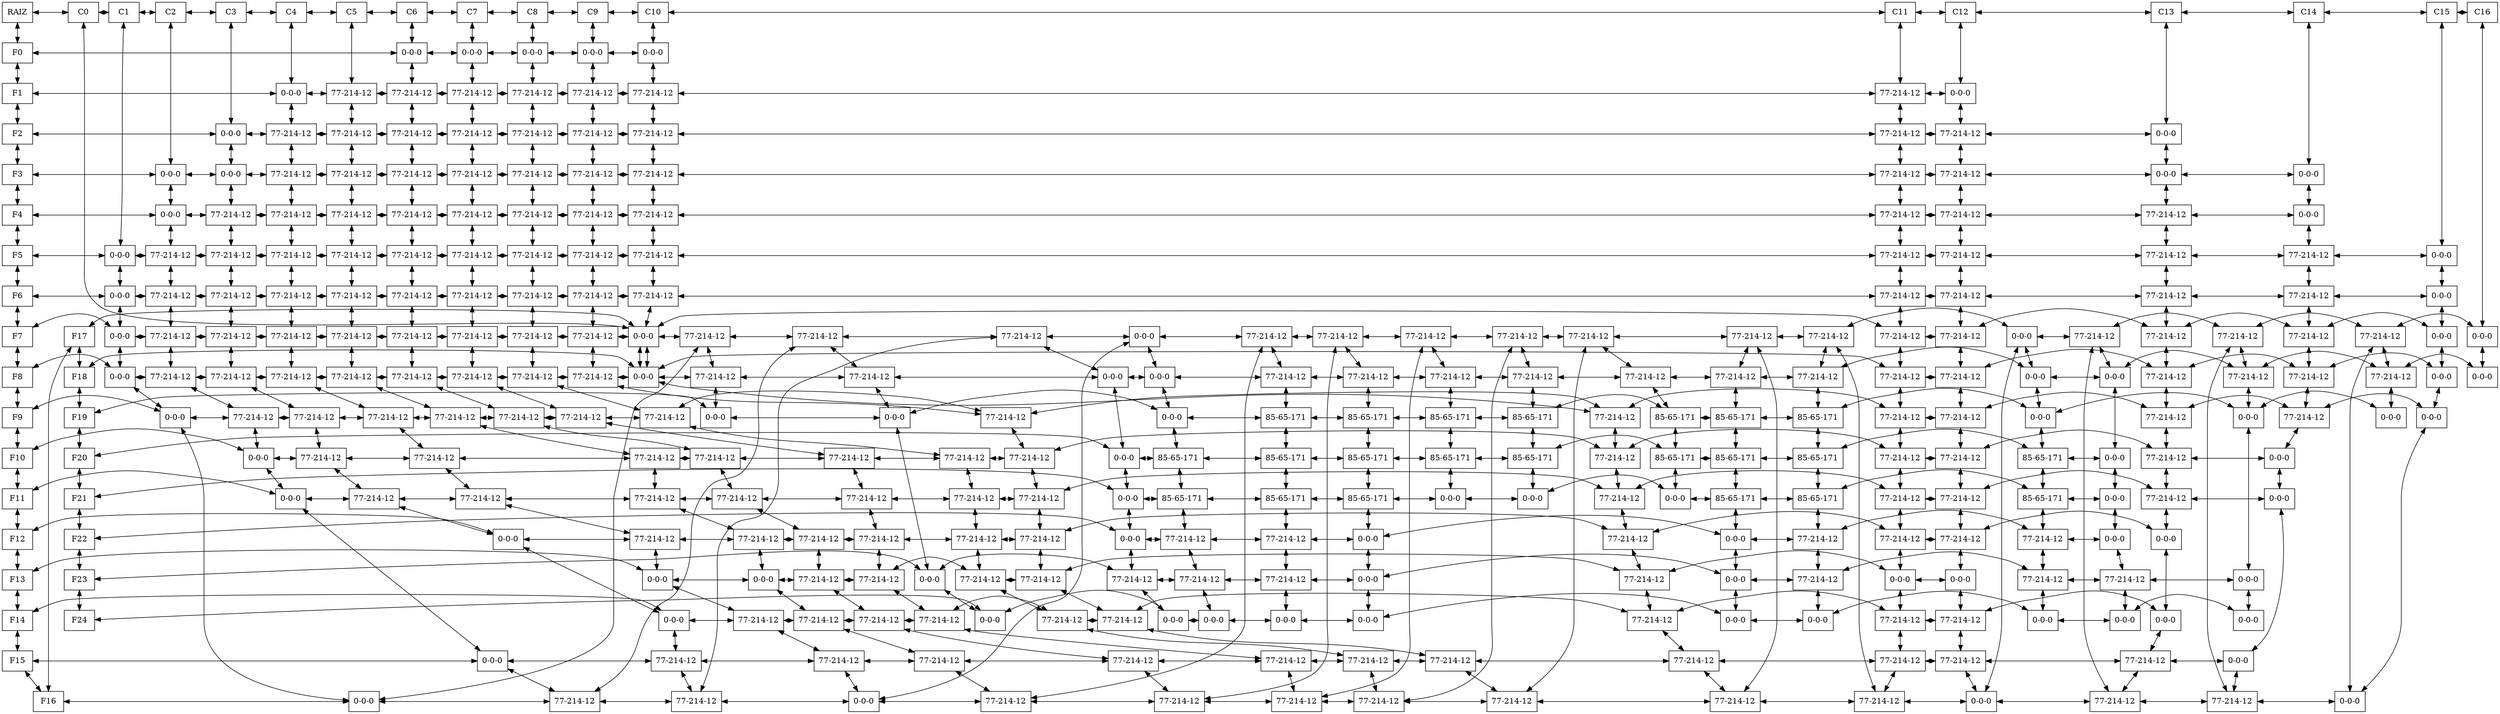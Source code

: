 digraph MatrizCapa{ 
 node[shape=box] 
 rankdir=UD; 
 {rank=min; 
nodo00[label="RAIZ" ,rankdir=LR,group=0]; 
nodo10[label="C0" ,rankdir=LR,group=1]; 
nodo20[label="C1" ,rankdir=LR,group=2]; 
nodo30[label="C2" ,rankdir=LR,group=3]; 
nodo40[label="C3" ,rankdir=LR,group=4]; 
nodo50[label="C4" ,rankdir=LR,group=5]; 
nodo60[label="C5" ,rankdir=LR,group=6]; 
nodo70[label="C6" ,rankdir=LR,group=7]; 
nodo80[label="C7" ,rankdir=LR,group=8]; 
nodo90[label="C8" ,rankdir=LR,group=9]; 
nodo100[label="C9" ,rankdir=LR,group=10]; 
nodo110[label="C10" ,rankdir=LR,group=11]; 
nodo120[label="C11" ,rankdir=LR,group=12]; 
nodo130[label="C12" ,rankdir=LR,group=13]; 
nodo140[label="C13" ,rankdir=LR,group=14]; 
nodo150[label="C14" ,rankdir=LR,group=15]; 
nodo160[label="C15" ,rankdir=LR,group=16]; 
nodo170[label="C16" ,rankdir=LR,group=17]; 
}{rank=same; 
nodo00[label="RAIZ" ,group=0]; 
nodo10[label="C0" ,group=1]; 
nodo20[label="C1" ,group=2]; 
nodo30[label="C2" ,group=3]; 
nodo40[label="C3" ,group=4]; 
nodo50[label="C4" ,group=5]; 
nodo60[label="C5" ,group=6]; 
nodo70[label="C6" ,group=7]; 
nodo80[label="C7" ,group=8]; 
nodo90[label="C8" ,group=9]; 
nodo100[label="C9" ,group=10]; 
nodo110[label="C10" ,group=11]; 
nodo120[label="C11" ,group=12]; 
nodo130[label="C12" ,group=13]; 
nodo140[label="C13" ,group=14]; 
nodo150[label="C14" ,group=15]; 
nodo160[label="C15" ,group=16]; 
nodo170[label="C16" ,group=17]; 
}{rank=same; 
nodo01[label="F0" ,group=0]; 
nodo71[label="0-0-0" ,group=7]; 
nodo81[label="0-0-0" ,group=8]; 
nodo91[label="0-0-0" ,group=9]; 
nodo101[label="0-0-0" ,group=10]; 
nodo111[label="0-0-0" ,group=11]; 
}{rank=same; 
nodo02[label="F1" ,group=0]; 
nodo52[label="0-0-0" ,group=5]; 
nodo62[label="77-214-12" ,group=6]; 
nodo72[label="77-214-12" ,group=7]; 
nodo82[label="77-214-12" ,group=8]; 
nodo92[label="77-214-12" ,group=9]; 
nodo102[label="77-214-12" ,group=10]; 
nodo112[label="77-214-12" ,group=11]; 
nodo122[label="77-214-12" ,group=12]; 
nodo132[label="0-0-0" ,group=13]; 
}{rank=same; 
nodo03[label="F2" ,group=0]; 
nodo43[label="0-0-0" ,group=4]; 
nodo53[label="77-214-12" ,group=5]; 
nodo63[label="77-214-12" ,group=6]; 
nodo73[label="77-214-12" ,group=7]; 
nodo83[label="77-214-12" ,group=8]; 
nodo93[label="77-214-12" ,group=9]; 
nodo103[label="77-214-12" ,group=10]; 
nodo113[label="77-214-12" ,group=11]; 
nodo123[label="77-214-12" ,group=12]; 
nodo133[label="77-214-12" ,group=13]; 
nodo143[label="0-0-0" ,group=14]; 
}{rank=same; 
nodo04[label="F3" ,group=0]; 
nodo34[label="0-0-0" ,group=3]; 
nodo44[label="0-0-0" ,group=4]; 
nodo54[label="77-214-12" ,group=5]; 
nodo64[label="77-214-12" ,group=6]; 
nodo74[label="77-214-12" ,group=7]; 
nodo84[label="77-214-12" ,group=8]; 
nodo94[label="77-214-12" ,group=9]; 
nodo104[label="77-214-12" ,group=10]; 
nodo114[label="77-214-12" ,group=11]; 
nodo124[label="77-214-12" ,group=12]; 
nodo134[label="77-214-12" ,group=13]; 
nodo144[label="0-0-0" ,group=14]; 
nodo154[label="0-0-0" ,group=15]; 
}{rank=same; 
nodo05[label="F4" ,group=0]; 
nodo35[label="0-0-0" ,group=3]; 
nodo45[label="77-214-12" ,group=4]; 
nodo55[label="77-214-12" ,group=5]; 
nodo65[label="77-214-12" ,group=6]; 
nodo75[label="77-214-12" ,group=7]; 
nodo85[label="77-214-12" ,group=8]; 
nodo95[label="77-214-12" ,group=9]; 
nodo105[label="77-214-12" ,group=10]; 
nodo115[label="77-214-12" ,group=11]; 
nodo125[label="77-214-12" ,group=12]; 
nodo135[label="77-214-12" ,group=13]; 
nodo145[label="77-214-12" ,group=14]; 
nodo155[label="0-0-0" ,group=15]; 
}{rank=same; 
nodo06[label="F5" ,group=0]; 
nodo26[label="0-0-0" ,group=2]; 
nodo36[label="77-214-12" ,group=3]; 
nodo46[label="77-214-12" ,group=4]; 
nodo56[label="77-214-12" ,group=5]; 
nodo66[label="77-214-12" ,group=6]; 
nodo76[label="77-214-12" ,group=7]; 
nodo86[label="77-214-12" ,group=8]; 
nodo96[label="77-214-12" ,group=9]; 
nodo106[label="77-214-12" ,group=10]; 
nodo116[label="77-214-12" ,group=11]; 
nodo126[label="77-214-12" ,group=12]; 
nodo136[label="77-214-12" ,group=13]; 
nodo146[label="77-214-12" ,group=14]; 
nodo156[label="77-214-12" ,group=15]; 
nodo166[label="0-0-0" ,group=16]; 
}{rank=same; 
nodo07[label="F6" ,group=0]; 
nodo27[label="0-0-0" ,group=2]; 
nodo37[label="77-214-12" ,group=3]; 
nodo47[label="77-214-12" ,group=4]; 
nodo57[label="77-214-12" ,group=5]; 
nodo67[label="77-214-12" ,group=6]; 
nodo77[label="77-214-12" ,group=7]; 
nodo87[label="77-214-12" ,group=8]; 
nodo97[label="77-214-12" ,group=9]; 
nodo107[label="77-214-12" ,group=10]; 
nodo117[label="77-214-12" ,group=11]; 
nodo127[label="77-214-12" ,group=12]; 
nodo137[label="77-214-12" ,group=13]; 
nodo147[label="77-214-12" ,group=14]; 
nodo157[label="77-214-12" ,group=15]; 
nodo167[label="0-0-0" ,group=16]; 
}{rank=same; 
nodo08[label="F7" ,group=0]; 
nodo28[label="0-0-0" ,group=2]; 
nodo38[label="77-214-12" ,group=3]; 
nodo48[label="77-214-12" ,group=4]; 
nodo58[label="77-214-12" ,group=5]; 
nodo68[label="77-214-12" ,group=6]; 
nodo78[label="77-214-12" ,group=7]; 
nodo88[label="77-214-12" ,group=8]; 
nodo98[label="77-214-12" ,group=9]; 
nodo108[label="77-214-12" ,group=10]; 
nodo118[label="77-214-12" ,group=11]; 
nodo128[label="77-214-12" ,group=12]; 
nodo138[label="77-214-12" ,group=13]; 
nodo148[label="77-214-12" ,group=14]; 
nodo158[label="77-214-12" ,group=15]; 
nodo168[label="0-0-0" ,group=16]; 
}{rank=same; 
nodo09[label="F8" ,group=0]; 
nodo29[label="0-0-0" ,group=2]; 
nodo39[label="77-214-12" ,group=3]; 
nodo49[label="77-214-12" ,group=4]; 
nodo59[label="77-214-12" ,group=5]; 
nodo69[label="77-214-12" ,group=6]; 
nodo79[label="77-214-12" ,group=7]; 
nodo89[label="77-214-12" ,group=8]; 
nodo99[label="77-214-12" ,group=9]; 
nodo109[label="77-214-12" ,group=10]; 
nodo119[label="77-214-12" ,group=11]; 
nodo129[label="77-214-12" ,group=12]; 
nodo139[label="77-214-12" ,group=13]; 
nodo149[label="77-214-12" ,group=14]; 
nodo159[label="77-214-12" ,group=15]; 
nodo169[label="0-0-0" ,group=16]; 
}{rank=same; 
nodo010[label="F9" ,group=0]; 
nodo210[label="0-0-0" ,group=2]; 
nodo310[label="77-214-12" ,group=3]; 
nodo410[label="77-214-12" ,group=4]; 
nodo510[label="77-214-12" ,group=5]; 
nodo610[label="77-214-12" ,group=6]; 
nodo710[label="77-214-12" ,group=7]; 
nodo810[label="77-214-12" ,group=8]; 
nodo910[label="77-214-12" ,group=9]; 
nodo1010[label="77-214-12" ,group=10]; 
nodo1110[label="77-214-12" ,group=11]; 
nodo1210[label="77-214-12" ,group=12]; 
nodo1310[label="77-214-12" ,group=13]; 
nodo1410[label="77-214-12" ,group=14]; 
nodo1510[label="77-214-12" ,group=15]; 
nodo1610[label="0-0-0" ,group=16]; 
}{rank=same; 
nodo011[label="F10" ,group=0]; 
nodo311[label="0-0-0" ,group=3]; 
nodo411[label="77-214-12" ,group=4]; 
nodo511[label="77-214-12" ,group=5]; 
nodo611[label="77-214-12" ,group=6]; 
nodo711[label="77-214-12" ,group=7]; 
nodo811[label="77-214-12" ,group=8]; 
nodo911[label="77-214-12" ,group=9]; 
nodo1011[label="77-214-12" ,group=10]; 
nodo1111[label="77-214-12" ,group=11]; 
nodo1211[label="77-214-12" ,group=12]; 
nodo1311[label="77-214-12" ,group=13]; 
nodo1411[label="77-214-12" ,group=14]; 
nodo1511[label="0-0-0" ,group=15]; 
}{rank=same; 
nodo012[label="F11" ,group=0]; 
nodo312[label="0-0-0" ,group=3]; 
nodo412[label="77-214-12" ,group=4]; 
nodo512[label="77-214-12" ,group=5]; 
nodo612[label="77-214-12" ,group=6]; 
nodo712[label="77-214-12" ,group=7]; 
nodo812[label="77-214-12" ,group=8]; 
nodo912[label="77-214-12" ,group=9]; 
nodo1012[label="77-214-12" ,group=10]; 
nodo1112[label="77-214-12" ,group=11]; 
nodo1212[label="77-214-12" ,group=12]; 
nodo1312[label="77-214-12" ,group=13]; 
nodo1412[label="77-214-12" ,group=14]; 
nodo1512[label="0-0-0" ,group=15]; 
}{rank=same; 
nodo013[label="F12" ,group=0]; 
nodo413[label="0-0-0" ,group=4]; 
nodo513[label="77-214-12" ,group=5]; 
nodo613[label="77-214-12" ,group=6]; 
nodo713[label="77-214-12" ,group=7]; 
nodo813[label="77-214-12" ,group=8]; 
nodo913[label="77-214-12" ,group=9]; 
nodo1013[label="77-214-12" ,group=10]; 
nodo1113[label="77-214-12" ,group=11]; 
nodo1213[label="77-214-12" ,group=12]; 
nodo1313[label="77-214-12" ,group=13]; 
nodo1413[label="0-0-0" ,group=14]; 
}{rank=same; 
nodo014[label="F13" ,group=0]; 
nodo514[label="0-0-0" ,group=5]; 
nodo614[label="0-0-0" ,group=6]; 
nodo714[label="77-214-12" ,group=7]; 
nodo814[label="77-214-12" ,group=8]; 
nodo914[label="77-214-12" ,group=9]; 
nodo1014[label="77-214-12" ,group=10]; 
nodo1114[label="77-214-12" ,group=11]; 
nodo1214[label="0-0-0" ,group=12]; 
nodo1314[label="0-0-0" ,group=13]; 
}{rank=same; 
nodo015[label="F14" ,group=0]; 
nodo415[label="0-0-0" ,group=4]; 
nodo515[label="77-214-12" ,group=5]; 
nodo615[label="77-214-12" ,group=6]; 
nodo715[label="77-214-12" ,group=7]; 
nodo815[label="77-214-12" ,group=8]; 
nodo915[label="77-214-12" ,group=9]; 
nodo1015[label="77-214-12" ,group=10]; 
nodo1115[label="77-214-12" ,group=11]; 
nodo1215[label="77-214-12" ,group=12]; 
nodo1315[label="77-214-12" ,group=13]; 
nodo1415[label="0-0-0" ,group=14]; 
}{rank=same; 
nodo016[label="F15" ,group=0]; 
nodo316[label="0-0-0" ,group=3]; 
nodo416[label="77-214-12" ,group=4]; 
nodo516[label="77-214-12" ,group=5]; 
nodo616[label="77-214-12" ,group=6]; 
nodo716[label="77-214-12" ,group=7]; 
nodo816[label="77-214-12" ,group=8]; 
nodo916[label="77-214-12" ,group=9]; 
nodo1016[label="77-214-12" ,group=10]; 
nodo1116[label="77-214-12" ,group=11]; 
nodo1216[label="77-214-12" ,group=12]; 
nodo1316[label="77-214-12" ,group=13]; 
nodo1416[label="77-214-12" ,group=14]; 
nodo1516[label="0-0-0" ,group=15]; 
}{rank=same; 
nodo017[label="F16" ,group=0]; 
nodo217[label="0-0-0" ,group=2]; 
nodo317[label="77-214-12" ,group=3]; 
nodo417[label="77-214-12" ,group=4]; 
nodo517[label="0-0-0" ,group=5]; 
nodo617[label="77-214-12" ,group=6]; 
nodo717[label="77-214-12" ,group=7]; 
nodo817[label="77-214-12" ,group=8]; 
nodo917[label="77-214-12" ,group=9]; 
nodo1017[label="77-214-12" ,group=10]; 
nodo1117[label="77-214-12" ,group=11]; 
nodo1217[label="77-214-12" ,group=12]; 
nodo1317[label="0-0-0" ,group=13]; 
nodo1417[label="77-214-12" ,group=14]; 
nodo1517[label="77-214-12" ,group=15]; 
nodo1617[label="0-0-0" ,group=16]; 
}{rank=same; 
nodo018[label="F17" ,group=0]; 
nodo118[label="0-0-0" ,group=1]; 
nodo218[label="77-214-12" ,group=2]; 
nodo318[label="77-214-12" ,group=3]; 
nodo418[label="77-214-12" ,group=4]; 
nodo518[label="0-0-0" ,group=5]; 
nodo618[label="77-214-12" ,group=6]; 
nodo718[label="77-214-12" ,group=7]; 
nodo818[label="77-214-12" ,group=8]; 
nodo918[label="77-214-12" ,group=9]; 
nodo1018[label="77-214-12" ,group=10]; 
nodo1118[label="77-214-12" ,group=11]; 
nodo1218[label="77-214-12" ,group=12]; 
nodo1318[label="0-0-0" ,group=13]; 
nodo1418[label="77-214-12" ,group=14]; 
nodo1518[label="77-214-12" ,group=15]; 
nodo1618[label="77-214-12" ,group=16]; 
nodo1718[label="0-0-0" ,group=17]; 
}{rank=same; 
nodo019[label="F18" ,group=0]; 
nodo119[label="0-0-0" ,group=1]; 
nodo219[label="77-214-12" ,group=2]; 
nodo319[label="77-214-12" ,group=3]; 
nodo419[label="0-0-0" ,group=4]; 
nodo519[label="0-0-0" ,group=5]; 
nodo619[label="77-214-12" ,group=6]; 
nodo719[label="77-214-12" ,group=7]; 
nodo819[label="77-214-12" ,group=8]; 
nodo919[label="77-214-12" ,group=9]; 
nodo1019[label="77-214-12" ,group=10]; 
nodo1119[label="77-214-12" ,group=11]; 
nodo1219[label="77-214-12" ,group=12]; 
nodo1319[label="0-0-0" ,group=13]; 
nodo1419[label="0-0-0" ,group=14]; 
nodo1519[label="77-214-12" ,group=15]; 
nodo1619[label="77-214-12" ,group=16]; 
nodo1719[label="0-0-0" ,group=17]; 
}{rank=same; 
nodo020[label="F19" ,group=0]; 
nodo220[label="0-0-0" ,group=2]; 
nodo320[label="0-0-0" ,group=3]; 
nodo520[label="0-0-0" ,group=5]; 
nodo620[label="85-65-171" ,group=6]; 
nodo720[label="85-65-171" ,group=7]; 
nodo820[label="85-65-171" ,group=8]; 
nodo920[label="85-65-171" ,group=9]; 
nodo1020[label="85-65-171" ,group=10]; 
nodo1120[label="85-65-171" ,group=11]; 
nodo1220[label="85-65-171" ,group=12]; 
nodo1320[label="0-0-0" ,group=13]; 
nodo1520[label="0-0-0" ,group=15]; 
nodo1620[label="0-0-0" ,group=16]; 
}{rank=same; 
nodo021[label="F20" ,group=0]; 
nodo421[label="0-0-0" ,group=4]; 
nodo521[label="85-65-171" ,group=5]; 
nodo621[label="85-65-171" ,group=6]; 
nodo721[label="85-65-171" ,group=7]; 
nodo821[label="85-65-171" ,group=8]; 
nodo921[label="85-65-171" ,group=9]; 
nodo1021[label="85-65-171" ,group=10]; 
nodo1121[label="85-65-171" ,group=11]; 
nodo1221[label="85-65-171" ,group=12]; 
nodo1321[label="85-65-171" ,group=13]; 
nodo1421[label="0-0-0" ,group=14]; 
}{rank=same; 
nodo022[label="F21" ,group=0]; 
nodo422[label="0-0-0" ,group=4]; 
nodo522[label="85-65-171" ,group=5]; 
nodo622[label="85-65-171" ,group=6]; 
nodo722[label="85-65-171" ,group=7]; 
nodo822[label="0-0-0" ,group=8]; 
nodo922[label="0-0-0" ,group=9]; 
nodo1022[label="0-0-0" ,group=10]; 
nodo1122[label="85-65-171" ,group=11]; 
nodo1222[label="85-65-171" ,group=12]; 
nodo1322[label="85-65-171" ,group=13]; 
nodo1422[label="0-0-0" ,group=14]; 
}{rank=same; 
nodo023[label="F22" ,group=0]; 
nodo423[label="0-0-0" ,group=4]; 
nodo523[label="77-214-12" ,group=5]; 
nodo623[label="77-214-12" ,group=6]; 
nodo723[label="0-0-0" ,group=7]; 
nodo1123[label="0-0-0" ,group=11]; 
nodo1223[label="77-214-12" ,group=12]; 
nodo1323[label="77-214-12" ,group=13]; 
nodo1423[label="0-0-0" ,group=14]; 
}{rank=same; 
nodo024[label="F23" ,group=0]; 
nodo324[label="0-0-0" ,group=3]; 
nodo424[label="77-214-12" ,group=4]; 
nodo524[label="77-214-12" ,group=5]; 
nodo624[label="77-214-12" ,group=6]; 
nodo724[label="0-0-0" ,group=7]; 
nodo1124[label="0-0-0" ,group=11]; 
nodo1224[label="77-214-12" ,group=12]; 
nodo1324[label="77-214-12" ,group=13]; 
nodo1424[label="77-214-12" ,group=14]; 
nodo1524[label="0-0-0" ,group=15]; 
}{rank=same; 
nodo025[label="F24" ,group=0]; 
nodo325[label="0-0-0" ,group=3]; 
nodo425[label="0-0-0" ,group=4]; 
nodo525[label="0-0-0" ,group=5]; 
nodo625[label="0-0-0" ,group=6]; 
nodo725[label="0-0-0" ,group=7]; 
nodo1125[label="0-0-0" ,group=11]; 
nodo1225[label="0-0-0" ,group=12]; 
nodo1325[label="0-0-0" ,group=13]; 
nodo1425[label="0-0-0" ,group=14]; 
nodo1525[label="0-0-0" ,group=15]; 
}nodo00 -> nodo10 [dir=both];
nodo10 -> nodo20 [dir=both];
nodo20 -> nodo30 [dir=both];
nodo30 -> nodo40 [dir=both];
nodo40 -> nodo50 [dir=both];
nodo50 -> nodo60 [dir=both];
nodo60 -> nodo70 [dir=both];
nodo70 -> nodo80 [dir=both];
nodo80 -> nodo90 [dir=both];
nodo90 -> nodo100 [dir=both];
nodo100 -> nodo110 [dir=both];
nodo110 -> nodo120 [dir=both];
nodo120 -> nodo130 [dir=both];
nodo130 -> nodo140 [dir=both];
nodo140 -> nodo150 [dir=both];
nodo150 -> nodo160 [dir=both];
nodo160 -> nodo170 [dir=both];
nodo01 -> nodo71 [dir=both];
nodo71 -> nodo81 [dir=both];
nodo81 -> nodo91 [dir=both];
nodo91 -> nodo101 [dir=both];
nodo101 -> nodo111 [dir=both];
nodo02 -> nodo52 [dir=both];
nodo52 -> nodo62 [dir=both];
nodo62 -> nodo72 [dir=both];
nodo72 -> nodo82 [dir=both];
nodo82 -> nodo92 [dir=both];
nodo92 -> nodo102 [dir=both];
nodo102 -> nodo112 [dir=both];
nodo112 -> nodo122 [dir=both];
nodo122 -> nodo132 [dir=both];
nodo03 -> nodo43 [dir=both];
nodo43 -> nodo53 [dir=both];
nodo53 -> nodo63 [dir=both];
nodo63 -> nodo73 [dir=both];
nodo73 -> nodo83 [dir=both];
nodo83 -> nodo93 [dir=both];
nodo93 -> nodo103 [dir=both];
nodo103 -> nodo113 [dir=both];
nodo113 -> nodo123 [dir=both];
nodo123 -> nodo133 [dir=both];
nodo133 -> nodo143 [dir=both];
nodo04 -> nodo34 [dir=both];
nodo34 -> nodo44 [dir=both];
nodo44 -> nodo54 [dir=both];
nodo54 -> nodo64 [dir=both];
nodo64 -> nodo74 [dir=both];
nodo74 -> nodo84 [dir=both];
nodo84 -> nodo94 [dir=both];
nodo94 -> nodo104 [dir=both];
nodo104 -> nodo114 [dir=both];
nodo114 -> nodo124 [dir=both];
nodo124 -> nodo134 [dir=both];
nodo134 -> nodo144 [dir=both];
nodo144 -> nodo154 [dir=both];
nodo05 -> nodo35 [dir=both];
nodo35 -> nodo45 [dir=both];
nodo45 -> nodo55 [dir=both];
nodo55 -> nodo65 [dir=both];
nodo65 -> nodo75 [dir=both];
nodo75 -> nodo85 [dir=both];
nodo85 -> nodo95 [dir=both];
nodo95 -> nodo105 [dir=both];
nodo105 -> nodo115 [dir=both];
nodo115 -> nodo125 [dir=both];
nodo125 -> nodo135 [dir=both];
nodo135 -> nodo145 [dir=both];
nodo145 -> nodo155 [dir=both];
nodo06 -> nodo26 [dir=both];
nodo26 -> nodo36 [dir=both];
nodo36 -> nodo46 [dir=both];
nodo46 -> nodo56 [dir=both];
nodo56 -> nodo66 [dir=both];
nodo66 -> nodo76 [dir=both];
nodo76 -> nodo86 [dir=both];
nodo86 -> nodo96 [dir=both];
nodo96 -> nodo106 [dir=both];
nodo106 -> nodo116 [dir=both];
nodo116 -> nodo126 [dir=both];
nodo126 -> nodo136 [dir=both];
nodo136 -> nodo146 [dir=both];
nodo146 -> nodo156 [dir=both];
nodo156 -> nodo166 [dir=both];
nodo07 -> nodo27 [dir=both];
nodo27 -> nodo37 [dir=both];
nodo37 -> nodo47 [dir=both];
nodo47 -> nodo57 [dir=both];
nodo57 -> nodo67 [dir=both];
nodo67 -> nodo77 [dir=both];
nodo77 -> nodo87 [dir=both];
nodo87 -> nodo97 [dir=both];
nodo97 -> nodo107 [dir=both];
nodo107 -> nodo117 [dir=both];
nodo117 -> nodo127 [dir=both];
nodo127 -> nodo137 [dir=both];
nodo137 -> nodo147 [dir=both];
nodo147 -> nodo157 [dir=both];
nodo157 -> nodo167 [dir=both];
nodo08 -> nodo28 [dir=both];
nodo28 -> nodo38 [dir=both];
nodo38 -> nodo48 [dir=both];
nodo48 -> nodo58 [dir=both];
nodo58 -> nodo68 [dir=both];
nodo68 -> nodo78 [dir=both];
nodo78 -> nodo88 [dir=both];
nodo88 -> nodo98 [dir=both];
nodo98 -> nodo108 [dir=both];
nodo108 -> nodo118 [dir=both];
nodo118 -> nodo128 [dir=both];
nodo128 -> nodo138 [dir=both];
nodo138 -> nodo148 [dir=both];
nodo148 -> nodo158 [dir=both];
nodo158 -> nodo168 [dir=both];
nodo09 -> nodo29 [dir=both];
nodo29 -> nodo39 [dir=both];
nodo39 -> nodo49 [dir=both];
nodo49 -> nodo59 [dir=both];
nodo59 -> nodo69 [dir=both];
nodo69 -> nodo79 [dir=both];
nodo79 -> nodo89 [dir=both];
nodo89 -> nodo99 [dir=both];
nodo99 -> nodo109 [dir=both];
nodo109 -> nodo119 [dir=both];
nodo119 -> nodo129 [dir=both];
nodo129 -> nodo139 [dir=both];
nodo139 -> nodo149 [dir=both];
nodo149 -> nodo159 [dir=both];
nodo159 -> nodo169 [dir=both];
nodo010 -> nodo210 [dir=both];
nodo210 -> nodo310 [dir=both];
nodo310 -> nodo410 [dir=both];
nodo410 -> nodo510 [dir=both];
nodo510 -> nodo610 [dir=both];
nodo610 -> nodo710 [dir=both];
nodo710 -> nodo810 [dir=both];
nodo810 -> nodo910 [dir=both];
nodo910 -> nodo1010 [dir=both];
nodo1010 -> nodo1110 [dir=both];
nodo1110 -> nodo1210 [dir=both];
nodo1210 -> nodo1310 [dir=both];
nodo1310 -> nodo1410 [dir=both];
nodo1410 -> nodo1510 [dir=both];
nodo1510 -> nodo1610 [dir=both];
nodo011 -> nodo311 [dir=both];
nodo311 -> nodo411 [dir=both];
nodo411 -> nodo511 [dir=both];
nodo511 -> nodo611 [dir=both];
nodo611 -> nodo711 [dir=both];
nodo711 -> nodo811 [dir=both];
nodo811 -> nodo911 [dir=both];
nodo911 -> nodo1011 [dir=both];
nodo1011 -> nodo1111 [dir=both];
nodo1111 -> nodo1211 [dir=both];
nodo1211 -> nodo1311 [dir=both];
nodo1311 -> nodo1411 [dir=both];
nodo1411 -> nodo1511 [dir=both];
nodo012 -> nodo312 [dir=both];
nodo312 -> nodo412 [dir=both];
nodo412 -> nodo512 [dir=both];
nodo512 -> nodo612 [dir=both];
nodo612 -> nodo712 [dir=both];
nodo712 -> nodo812 [dir=both];
nodo812 -> nodo912 [dir=both];
nodo912 -> nodo1012 [dir=both];
nodo1012 -> nodo1112 [dir=both];
nodo1112 -> nodo1212 [dir=both];
nodo1212 -> nodo1312 [dir=both];
nodo1312 -> nodo1412 [dir=both];
nodo1412 -> nodo1512 [dir=both];
nodo013 -> nodo413 [dir=both];
nodo413 -> nodo513 [dir=both];
nodo513 -> nodo613 [dir=both];
nodo613 -> nodo713 [dir=both];
nodo713 -> nodo813 [dir=both];
nodo813 -> nodo913 [dir=both];
nodo913 -> nodo1013 [dir=both];
nodo1013 -> nodo1113 [dir=both];
nodo1113 -> nodo1213 [dir=both];
nodo1213 -> nodo1313 [dir=both];
nodo1313 -> nodo1413 [dir=both];
nodo014 -> nodo514 [dir=both];
nodo514 -> nodo614 [dir=both];
nodo614 -> nodo714 [dir=both];
nodo714 -> nodo814 [dir=both];
nodo814 -> nodo914 [dir=both];
nodo914 -> nodo1014 [dir=both];
nodo1014 -> nodo1114 [dir=both];
nodo1114 -> nodo1214 [dir=both];
nodo1214 -> nodo1314 [dir=both];
nodo015 -> nodo415 [dir=both];
nodo415 -> nodo515 [dir=both];
nodo515 -> nodo615 [dir=both];
nodo615 -> nodo715 [dir=both];
nodo715 -> nodo815 [dir=both];
nodo815 -> nodo915 [dir=both];
nodo915 -> nodo1015 [dir=both];
nodo1015 -> nodo1115 [dir=both];
nodo1115 -> nodo1215 [dir=both];
nodo1215 -> nodo1315 [dir=both];
nodo1315 -> nodo1415 [dir=both];
nodo016 -> nodo316 [dir=both];
nodo316 -> nodo416 [dir=both];
nodo416 -> nodo516 [dir=both];
nodo516 -> nodo616 [dir=both];
nodo616 -> nodo716 [dir=both];
nodo716 -> nodo816 [dir=both];
nodo816 -> nodo916 [dir=both];
nodo916 -> nodo1016 [dir=both];
nodo1016 -> nodo1116 [dir=both];
nodo1116 -> nodo1216 [dir=both];
nodo1216 -> nodo1316 [dir=both];
nodo1316 -> nodo1416 [dir=both];
nodo1416 -> nodo1516 [dir=both];
nodo017 -> nodo217 [dir=both];
nodo217 -> nodo317 [dir=both];
nodo317 -> nodo417 [dir=both];
nodo417 -> nodo517 [dir=both];
nodo517 -> nodo617 [dir=both];
nodo617 -> nodo717 [dir=both];
nodo717 -> nodo817 [dir=both];
nodo817 -> nodo917 [dir=both];
nodo917 -> nodo1017 [dir=both];
nodo1017 -> nodo1117 [dir=both];
nodo1117 -> nodo1217 [dir=both];
nodo1217 -> nodo1317 [dir=both];
nodo1317 -> nodo1417 [dir=both];
nodo1417 -> nodo1517 [dir=both];
nodo1517 -> nodo1617 [dir=both];
nodo018 -> nodo118 [dir=both];
nodo118 -> nodo218 [dir=both];
nodo218 -> nodo318 [dir=both];
nodo318 -> nodo418 [dir=both];
nodo418 -> nodo518 [dir=both];
nodo518 -> nodo618 [dir=both];
nodo618 -> nodo718 [dir=both];
nodo718 -> nodo818 [dir=both];
nodo818 -> nodo918 [dir=both];
nodo918 -> nodo1018 [dir=both];
nodo1018 -> nodo1118 [dir=both];
nodo1118 -> nodo1218 [dir=both];
nodo1218 -> nodo1318 [dir=both];
nodo1318 -> nodo1418 [dir=both];
nodo1418 -> nodo1518 [dir=both];
nodo1518 -> nodo1618 [dir=both];
nodo1618 -> nodo1718 [dir=both];
nodo019 -> nodo119 [dir=both];
nodo119 -> nodo219 [dir=both];
nodo219 -> nodo319 [dir=both];
nodo319 -> nodo419 [dir=both];
nodo419 -> nodo519 [dir=both];
nodo519 -> nodo619 [dir=both];
nodo619 -> nodo719 [dir=both];
nodo719 -> nodo819 [dir=both];
nodo819 -> nodo919 [dir=both];
nodo919 -> nodo1019 [dir=both];
nodo1019 -> nodo1119 [dir=both];
nodo1119 -> nodo1219 [dir=both];
nodo1219 -> nodo1319 [dir=both];
nodo1319 -> nodo1419 [dir=both];
nodo1419 -> nodo1519 [dir=both];
nodo1519 -> nodo1619 [dir=both];
nodo1619 -> nodo1719 [dir=both];
nodo020 -> nodo220 [dir=both];
nodo220 -> nodo320 [dir=both];
nodo320 -> nodo520 [dir=both];
nodo520 -> nodo620 [dir=both];
nodo620 -> nodo720 [dir=both];
nodo720 -> nodo820 [dir=both];
nodo820 -> nodo920 [dir=both];
nodo920 -> nodo1020 [dir=both];
nodo1020 -> nodo1120 [dir=both];
nodo1120 -> nodo1220 [dir=both];
nodo1220 -> nodo1320 [dir=both];
nodo1320 -> nodo1520 [dir=both];
nodo1520 -> nodo1620 [dir=both];
nodo021 -> nodo421 [dir=both];
nodo421 -> nodo521 [dir=both];
nodo521 -> nodo621 [dir=both];
nodo621 -> nodo721 [dir=both];
nodo721 -> nodo821 [dir=both];
nodo821 -> nodo921 [dir=both];
nodo921 -> nodo1021 [dir=both];
nodo1021 -> nodo1121 [dir=both];
nodo1121 -> nodo1221 [dir=both];
nodo1221 -> nodo1321 [dir=both];
nodo1321 -> nodo1421 [dir=both];
nodo022 -> nodo422 [dir=both];
nodo422 -> nodo522 [dir=both];
nodo522 -> nodo622 [dir=both];
nodo622 -> nodo722 [dir=both];
nodo722 -> nodo822 [dir=both];
nodo822 -> nodo922 [dir=both];
nodo922 -> nodo1022 [dir=both];
nodo1022 -> nodo1122 [dir=both];
nodo1122 -> nodo1222 [dir=both];
nodo1222 -> nodo1322 [dir=both];
nodo1322 -> nodo1422 [dir=both];
nodo023 -> nodo423 [dir=both];
nodo423 -> nodo523 [dir=both];
nodo523 -> nodo623 [dir=both];
nodo623 -> nodo723 [dir=both];
nodo723 -> nodo1123 [dir=both];
nodo1123 -> nodo1223 [dir=both];
nodo1223 -> nodo1323 [dir=both];
nodo1323 -> nodo1423 [dir=both];
nodo024 -> nodo324 [dir=both];
nodo324 -> nodo424 [dir=both];
nodo424 -> nodo524 [dir=both];
nodo524 -> nodo624 [dir=both];
nodo624 -> nodo724 [dir=both];
nodo724 -> nodo1124 [dir=both];
nodo1124 -> nodo1224 [dir=both];
nodo1224 -> nodo1324 [dir=both];
nodo1324 -> nodo1424 [dir=both];
nodo1424 -> nodo1524 [dir=both];
nodo025 -> nodo325 [dir=both];
nodo325 -> nodo425 [dir=both];
nodo425 -> nodo525 [dir=both];
nodo525 -> nodo625 [dir=both];
nodo625 -> nodo725 [dir=both];
nodo725 -> nodo1125 [dir=both];
nodo1125 -> nodo1225 [dir=both];
nodo1225 -> nodo1325 [dir=both];
nodo1325 -> nodo1425 [dir=both];
nodo1425 -> nodo1525 [dir=both];
nodo00 -> nodo01 [dir=both];
nodo01 -> nodo02 [dir=both];
nodo02 -> nodo03 [dir=both];
nodo03 -> nodo04 [dir=both];
nodo04 -> nodo05 [dir=both];
nodo05 -> nodo06 [dir=both];
nodo06 -> nodo07 [dir=both];
nodo07 -> nodo08 [dir=both];
nodo08 -> nodo09 [dir=both];
nodo09 -> nodo010 [dir=both];
nodo010 -> nodo011 [dir=both];
nodo011 -> nodo012 [dir=both];
nodo012 -> nodo013 [dir=both];
nodo013 -> nodo014 [dir=both];
nodo014 -> nodo015 [dir=both];
nodo015 -> nodo016 [dir=both];
nodo016 -> nodo017 [dir=both];
nodo017 -> nodo018 [dir=both];
nodo018 -> nodo019 [dir=both];
nodo019 -> nodo020 [dir=both];
nodo020 -> nodo021 [dir=both];
nodo021 -> nodo022 [dir=both];
nodo022 -> nodo023 [dir=both];
nodo023 -> nodo024 [dir=both];
nodo024 -> nodo025 [dir=both];
nodo10 -> nodo118 [dir=both];
nodo118 -> nodo119 [dir=both];
nodo20 -> nodo26 [dir=both];
nodo26 -> nodo27 [dir=both];
nodo27 -> nodo28 [dir=both];
nodo28 -> nodo29 [dir=both];
nodo29 -> nodo210 [dir=both];
nodo210 -> nodo217 [dir=both];
nodo217 -> nodo218 [dir=both];
nodo218 -> nodo219 [dir=both];
nodo219 -> nodo220 [dir=both];
nodo30 -> nodo34 [dir=both];
nodo34 -> nodo35 [dir=both];
nodo35 -> nodo36 [dir=both];
nodo36 -> nodo37 [dir=both];
nodo37 -> nodo38 [dir=both];
nodo38 -> nodo39 [dir=both];
nodo39 -> nodo310 [dir=both];
nodo310 -> nodo311 [dir=both];
nodo311 -> nodo312 [dir=both];
nodo312 -> nodo316 [dir=both];
nodo316 -> nodo317 [dir=both];
nodo317 -> nodo318 [dir=both];
nodo318 -> nodo319 [dir=both];
nodo319 -> nodo320 [dir=both];
nodo320 -> nodo324 [dir=both];
nodo324 -> nodo325 [dir=both];
nodo40 -> nodo43 [dir=both];
nodo43 -> nodo44 [dir=both];
nodo44 -> nodo45 [dir=both];
nodo45 -> nodo46 [dir=both];
nodo46 -> nodo47 [dir=both];
nodo47 -> nodo48 [dir=both];
nodo48 -> nodo49 [dir=both];
nodo49 -> nodo410 [dir=both];
nodo410 -> nodo411 [dir=both];
nodo411 -> nodo412 [dir=both];
nodo412 -> nodo413 [dir=both];
nodo413 -> nodo415 [dir=both];
nodo415 -> nodo416 [dir=both];
nodo416 -> nodo417 [dir=both];
nodo417 -> nodo418 [dir=both];
nodo418 -> nodo419 [dir=both];
nodo419 -> nodo421 [dir=both];
nodo421 -> nodo422 [dir=both];
nodo422 -> nodo423 [dir=both];
nodo423 -> nodo424 [dir=both];
nodo424 -> nodo425 [dir=both];
nodo50 -> nodo52 [dir=both];
nodo52 -> nodo53 [dir=both];
nodo53 -> nodo54 [dir=both];
nodo54 -> nodo55 [dir=both];
nodo55 -> nodo56 [dir=both];
nodo56 -> nodo57 [dir=both];
nodo57 -> nodo58 [dir=both];
nodo58 -> nodo59 [dir=both];
nodo59 -> nodo510 [dir=both];
nodo510 -> nodo511 [dir=both];
nodo511 -> nodo512 [dir=both];
nodo512 -> nodo513 [dir=both];
nodo513 -> nodo514 [dir=both];
nodo514 -> nodo515 [dir=both];
nodo515 -> nodo516 [dir=both];
nodo516 -> nodo517 [dir=both];
nodo517 -> nodo518 [dir=both];
nodo518 -> nodo519 [dir=both];
nodo519 -> nodo520 [dir=both];
nodo520 -> nodo521 [dir=both];
nodo521 -> nodo522 [dir=both];
nodo522 -> nodo523 [dir=both];
nodo523 -> nodo524 [dir=both];
nodo524 -> nodo525 [dir=both];
nodo60 -> nodo62 [dir=both];
nodo62 -> nodo63 [dir=both];
nodo63 -> nodo64 [dir=both];
nodo64 -> nodo65 [dir=both];
nodo65 -> nodo66 [dir=both];
nodo66 -> nodo67 [dir=both];
nodo67 -> nodo68 [dir=both];
nodo68 -> nodo69 [dir=both];
nodo69 -> nodo610 [dir=both];
nodo610 -> nodo611 [dir=both];
nodo611 -> nodo612 [dir=both];
nodo612 -> nodo613 [dir=both];
nodo613 -> nodo614 [dir=both];
nodo614 -> nodo615 [dir=both];
nodo615 -> nodo616 [dir=both];
nodo616 -> nodo617 [dir=both];
nodo617 -> nodo618 [dir=both];
nodo618 -> nodo619 [dir=both];
nodo619 -> nodo620 [dir=both];
nodo620 -> nodo621 [dir=both];
nodo621 -> nodo622 [dir=both];
nodo622 -> nodo623 [dir=both];
nodo623 -> nodo624 [dir=both];
nodo624 -> nodo625 [dir=both];
nodo70 -> nodo71 [dir=both];
nodo71 -> nodo72 [dir=both];
nodo72 -> nodo73 [dir=both];
nodo73 -> nodo74 [dir=both];
nodo74 -> nodo75 [dir=both];
nodo75 -> nodo76 [dir=both];
nodo76 -> nodo77 [dir=both];
nodo77 -> nodo78 [dir=both];
nodo78 -> nodo79 [dir=both];
nodo79 -> nodo710 [dir=both];
nodo710 -> nodo711 [dir=both];
nodo711 -> nodo712 [dir=both];
nodo712 -> nodo713 [dir=both];
nodo713 -> nodo714 [dir=both];
nodo714 -> nodo715 [dir=both];
nodo715 -> nodo716 [dir=both];
nodo716 -> nodo717 [dir=both];
nodo717 -> nodo718 [dir=both];
nodo718 -> nodo719 [dir=both];
nodo719 -> nodo720 [dir=both];
nodo720 -> nodo721 [dir=both];
nodo721 -> nodo722 [dir=both];
nodo722 -> nodo723 [dir=both];
nodo723 -> nodo724 [dir=both];
nodo724 -> nodo725 [dir=both];
nodo80 -> nodo81 [dir=both];
nodo81 -> nodo82 [dir=both];
nodo82 -> nodo83 [dir=both];
nodo83 -> nodo84 [dir=both];
nodo84 -> nodo85 [dir=both];
nodo85 -> nodo86 [dir=both];
nodo86 -> nodo87 [dir=both];
nodo87 -> nodo88 [dir=both];
nodo88 -> nodo89 [dir=both];
nodo89 -> nodo810 [dir=both];
nodo810 -> nodo811 [dir=both];
nodo811 -> nodo812 [dir=both];
nodo812 -> nodo813 [dir=both];
nodo813 -> nodo814 [dir=both];
nodo814 -> nodo815 [dir=both];
nodo815 -> nodo816 [dir=both];
nodo816 -> nodo817 [dir=both];
nodo817 -> nodo818 [dir=both];
nodo818 -> nodo819 [dir=both];
nodo819 -> nodo820 [dir=both];
nodo820 -> nodo821 [dir=both];
nodo821 -> nodo822 [dir=both];
nodo90 -> nodo91 [dir=both];
nodo91 -> nodo92 [dir=both];
nodo92 -> nodo93 [dir=both];
nodo93 -> nodo94 [dir=both];
nodo94 -> nodo95 [dir=both];
nodo95 -> nodo96 [dir=both];
nodo96 -> nodo97 [dir=both];
nodo97 -> nodo98 [dir=both];
nodo98 -> nodo99 [dir=both];
nodo99 -> nodo910 [dir=both];
nodo910 -> nodo911 [dir=both];
nodo911 -> nodo912 [dir=both];
nodo912 -> nodo913 [dir=both];
nodo913 -> nodo914 [dir=both];
nodo914 -> nodo915 [dir=both];
nodo915 -> nodo916 [dir=both];
nodo916 -> nodo917 [dir=both];
nodo917 -> nodo918 [dir=both];
nodo918 -> nodo919 [dir=both];
nodo919 -> nodo920 [dir=both];
nodo920 -> nodo921 [dir=both];
nodo921 -> nodo922 [dir=both];
nodo100 -> nodo101 [dir=both];
nodo101 -> nodo102 [dir=both];
nodo102 -> nodo103 [dir=both];
nodo103 -> nodo104 [dir=both];
nodo104 -> nodo105 [dir=both];
nodo105 -> nodo106 [dir=both];
nodo106 -> nodo107 [dir=both];
nodo107 -> nodo108 [dir=both];
nodo108 -> nodo109 [dir=both];
nodo109 -> nodo1010 [dir=both];
nodo1010 -> nodo1011 [dir=both];
nodo1011 -> nodo1012 [dir=both];
nodo1012 -> nodo1013 [dir=both];
nodo1013 -> nodo1014 [dir=both];
nodo1014 -> nodo1015 [dir=both];
nodo1015 -> nodo1016 [dir=both];
nodo1016 -> nodo1017 [dir=both];
nodo1017 -> nodo1018 [dir=both];
nodo1018 -> nodo1019 [dir=both];
nodo1019 -> nodo1020 [dir=both];
nodo1020 -> nodo1021 [dir=both];
nodo1021 -> nodo1022 [dir=both];
nodo110 -> nodo111 [dir=both];
nodo111 -> nodo112 [dir=both];
nodo112 -> nodo113 [dir=both];
nodo113 -> nodo114 [dir=both];
nodo114 -> nodo115 [dir=both];
nodo115 -> nodo116 [dir=both];
nodo116 -> nodo117 [dir=both];
nodo117 -> nodo118 [dir=both];
nodo118 -> nodo119 [dir=both];
nodo119 -> nodo1110 [dir=both];
nodo1110 -> nodo1111 [dir=both];
nodo1111 -> nodo1112 [dir=both];
nodo1112 -> nodo1113 [dir=both];
nodo1113 -> nodo1114 [dir=both];
nodo1114 -> nodo1115 [dir=both];
nodo1115 -> nodo1116 [dir=both];
nodo1116 -> nodo1117 [dir=both];
nodo1117 -> nodo1118 [dir=both];
nodo1118 -> nodo1119 [dir=both];
nodo1119 -> nodo1120 [dir=both];
nodo1120 -> nodo1121 [dir=both];
nodo1121 -> nodo1122 [dir=both];
nodo1122 -> nodo1123 [dir=both];
nodo1123 -> nodo1124 [dir=both];
nodo1124 -> nodo1125 [dir=both];
nodo120 -> nodo122 [dir=both];
nodo122 -> nodo123 [dir=both];
nodo123 -> nodo124 [dir=both];
nodo124 -> nodo125 [dir=both];
nodo125 -> nodo126 [dir=both];
nodo126 -> nodo127 [dir=both];
nodo127 -> nodo128 [dir=both];
nodo128 -> nodo129 [dir=both];
nodo129 -> nodo1210 [dir=both];
nodo1210 -> nodo1211 [dir=both];
nodo1211 -> nodo1212 [dir=both];
nodo1212 -> nodo1213 [dir=both];
nodo1213 -> nodo1214 [dir=both];
nodo1214 -> nodo1215 [dir=both];
nodo1215 -> nodo1216 [dir=both];
nodo1216 -> nodo1217 [dir=both];
nodo1217 -> nodo1218 [dir=both];
nodo1218 -> nodo1219 [dir=both];
nodo1219 -> nodo1220 [dir=both];
nodo1220 -> nodo1221 [dir=both];
nodo1221 -> nodo1222 [dir=both];
nodo1222 -> nodo1223 [dir=both];
nodo1223 -> nodo1224 [dir=both];
nodo1224 -> nodo1225 [dir=both];
nodo130 -> nodo132 [dir=both];
nodo132 -> nodo133 [dir=both];
nodo133 -> nodo134 [dir=both];
nodo134 -> nodo135 [dir=both];
nodo135 -> nodo136 [dir=both];
nodo136 -> nodo137 [dir=both];
nodo137 -> nodo138 [dir=both];
nodo138 -> nodo139 [dir=both];
nodo139 -> nodo1310 [dir=both];
nodo1310 -> nodo1311 [dir=both];
nodo1311 -> nodo1312 [dir=both];
nodo1312 -> nodo1313 [dir=both];
nodo1313 -> nodo1314 [dir=both];
nodo1314 -> nodo1315 [dir=both];
nodo1315 -> nodo1316 [dir=both];
nodo1316 -> nodo1317 [dir=both];
nodo1317 -> nodo1318 [dir=both];
nodo1318 -> nodo1319 [dir=both];
nodo1319 -> nodo1320 [dir=both];
nodo1320 -> nodo1321 [dir=both];
nodo1321 -> nodo1322 [dir=both];
nodo1322 -> nodo1323 [dir=both];
nodo1323 -> nodo1324 [dir=both];
nodo1324 -> nodo1325 [dir=both];
nodo140 -> nodo143 [dir=both];
nodo143 -> nodo144 [dir=both];
nodo144 -> nodo145 [dir=both];
nodo145 -> nodo146 [dir=both];
nodo146 -> nodo147 [dir=both];
nodo147 -> nodo148 [dir=both];
nodo148 -> nodo149 [dir=both];
nodo149 -> nodo1410 [dir=both];
nodo1410 -> nodo1411 [dir=both];
nodo1411 -> nodo1412 [dir=both];
nodo1412 -> nodo1413 [dir=both];
nodo1413 -> nodo1415 [dir=both];
nodo1415 -> nodo1416 [dir=both];
nodo1416 -> nodo1417 [dir=both];
nodo1417 -> nodo1418 [dir=both];
nodo1418 -> nodo1419 [dir=both];
nodo1419 -> nodo1421 [dir=both];
nodo1421 -> nodo1422 [dir=both];
nodo1422 -> nodo1423 [dir=both];
nodo1423 -> nodo1424 [dir=both];
nodo1424 -> nodo1425 [dir=both];
nodo150 -> nodo154 [dir=both];
nodo154 -> nodo155 [dir=both];
nodo155 -> nodo156 [dir=both];
nodo156 -> nodo157 [dir=both];
nodo157 -> nodo158 [dir=both];
nodo158 -> nodo159 [dir=both];
nodo159 -> nodo1510 [dir=both];
nodo1510 -> nodo1511 [dir=both];
nodo1511 -> nodo1512 [dir=both];
nodo1512 -> nodo1516 [dir=both];
nodo1516 -> nodo1517 [dir=both];
nodo1517 -> nodo1518 [dir=both];
nodo1518 -> nodo1519 [dir=both];
nodo1519 -> nodo1520 [dir=both];
nodo1520 -> nodo1524 [dir=both];
nodo1524 -> nodo1525 [dir=both];
nodo160 -> nodo166 [dir=both];
nodo166 -> nodo167 [dir=both];
nodo167 -> nodo168 [dir=both];
nodo168 -> nodo169 [dir=both];
nodo169 -> nodo1610 [dir=both];
nodo1610 -> nodo1617 [dir=both];
nodo1617 -> nodo1618 [dir=both];
nodo1618 -> nodo1619 [dir=both];
nodo1619 -> nodo1620 [dir=both];
nodo170 -> nodo1718 [dir=both];
nodo1718 -> nodo1719 [dir=both];
}